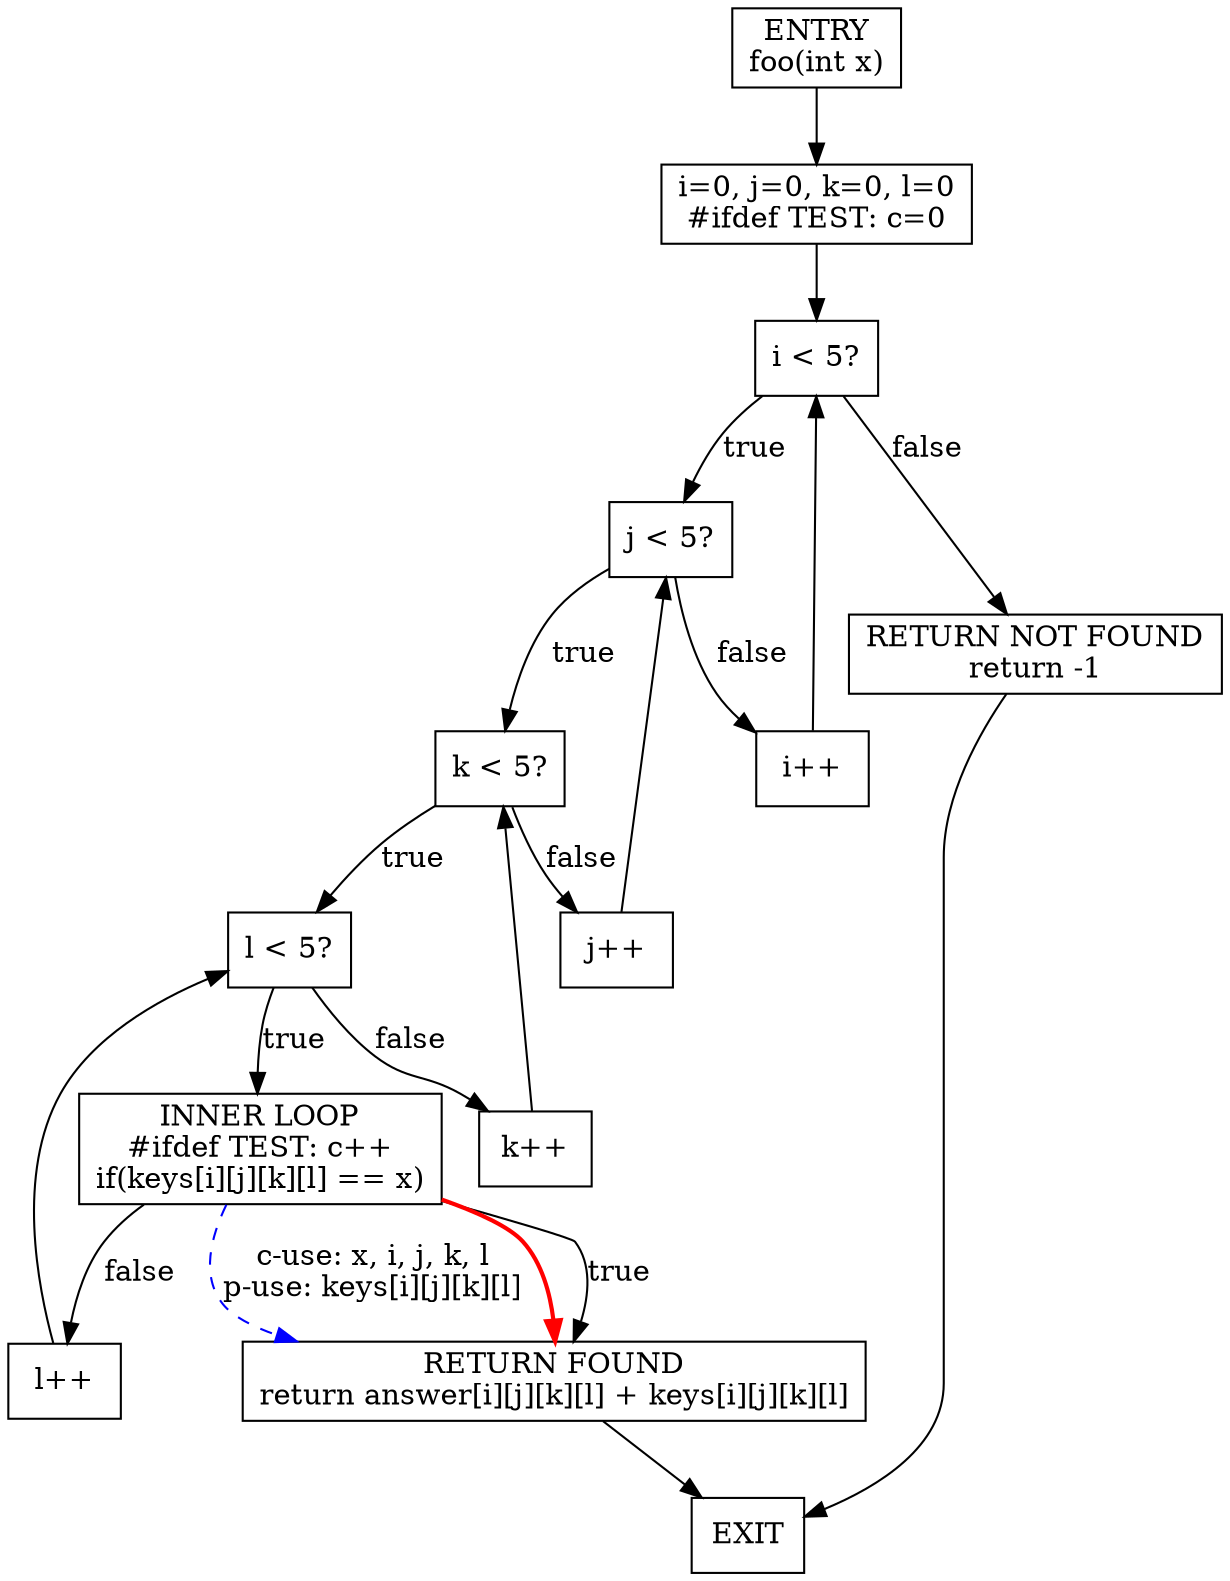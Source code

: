 digraph foo_DCFG {
    rankdir=TB;
    node [shape=box];
    
    // Nos principais
    entry [label="ENTRY\nfoo(int x)"];
    init [label="i=0, j=0, k=0, l=0\n#ifdef TEST: c=0"];
    cond_i [label="i < 5?"];
    cond_j [label="j < 5?"];
    cond_k [label="k < 5?"];
    cond_l [label="l < 5?"];
    inner [label="INNER LOOP\n#ifdef TEST: c++\nif(keys[i][j][k][l] == x)"];
    return_found [label="RETURN FOUND\nreturn answer[i][j][k][l] + keys[i][j][k][l]"];
    inc_l [label="l++"];
    inc_k [label="k++"];
    inc_j [label="j++"];
    inc_i [label="i++"];
    return_not_found [label="RETURN NOT FOUND\nreturn -1"];
    exit [label="EXIT"];
    
    // Arestas de controle
    entry -> init;
    init -> cond_i;
    cond_i -> cond_j [label="true"];
    cond_i -> return_not_found [label="false"];
    cond_j -> cond_k [label="true"];
    cond_j -> inc_i [label="false"];
    cond_k -> cond_l [label="true"];
    cond_k -> inc_j [label="false"];
    cond_l -> inner [label="true"];
    cond_l -> inc_k [label="false"];
    inner -> return_found [label="true"];
    inner -> inc_l [label="false"];
    inc_l -> cond_l;
    inc_k -> cond_k;
    inc_j -> cond_j;
    inc_i -> cond_i;
    return_found -> exit;
    return_not_found -> exit;
    
    // Arestas de dados (def-use)
    inner -> return_found [label="c-use: x, i, j, k, l\np-use: keys[i][j][k][l]", style=dashed, color=blue];
    
    // Caminho inviavel marcado em vermelho
    inner -> return_found [color=red, penwidth=2.0];
}